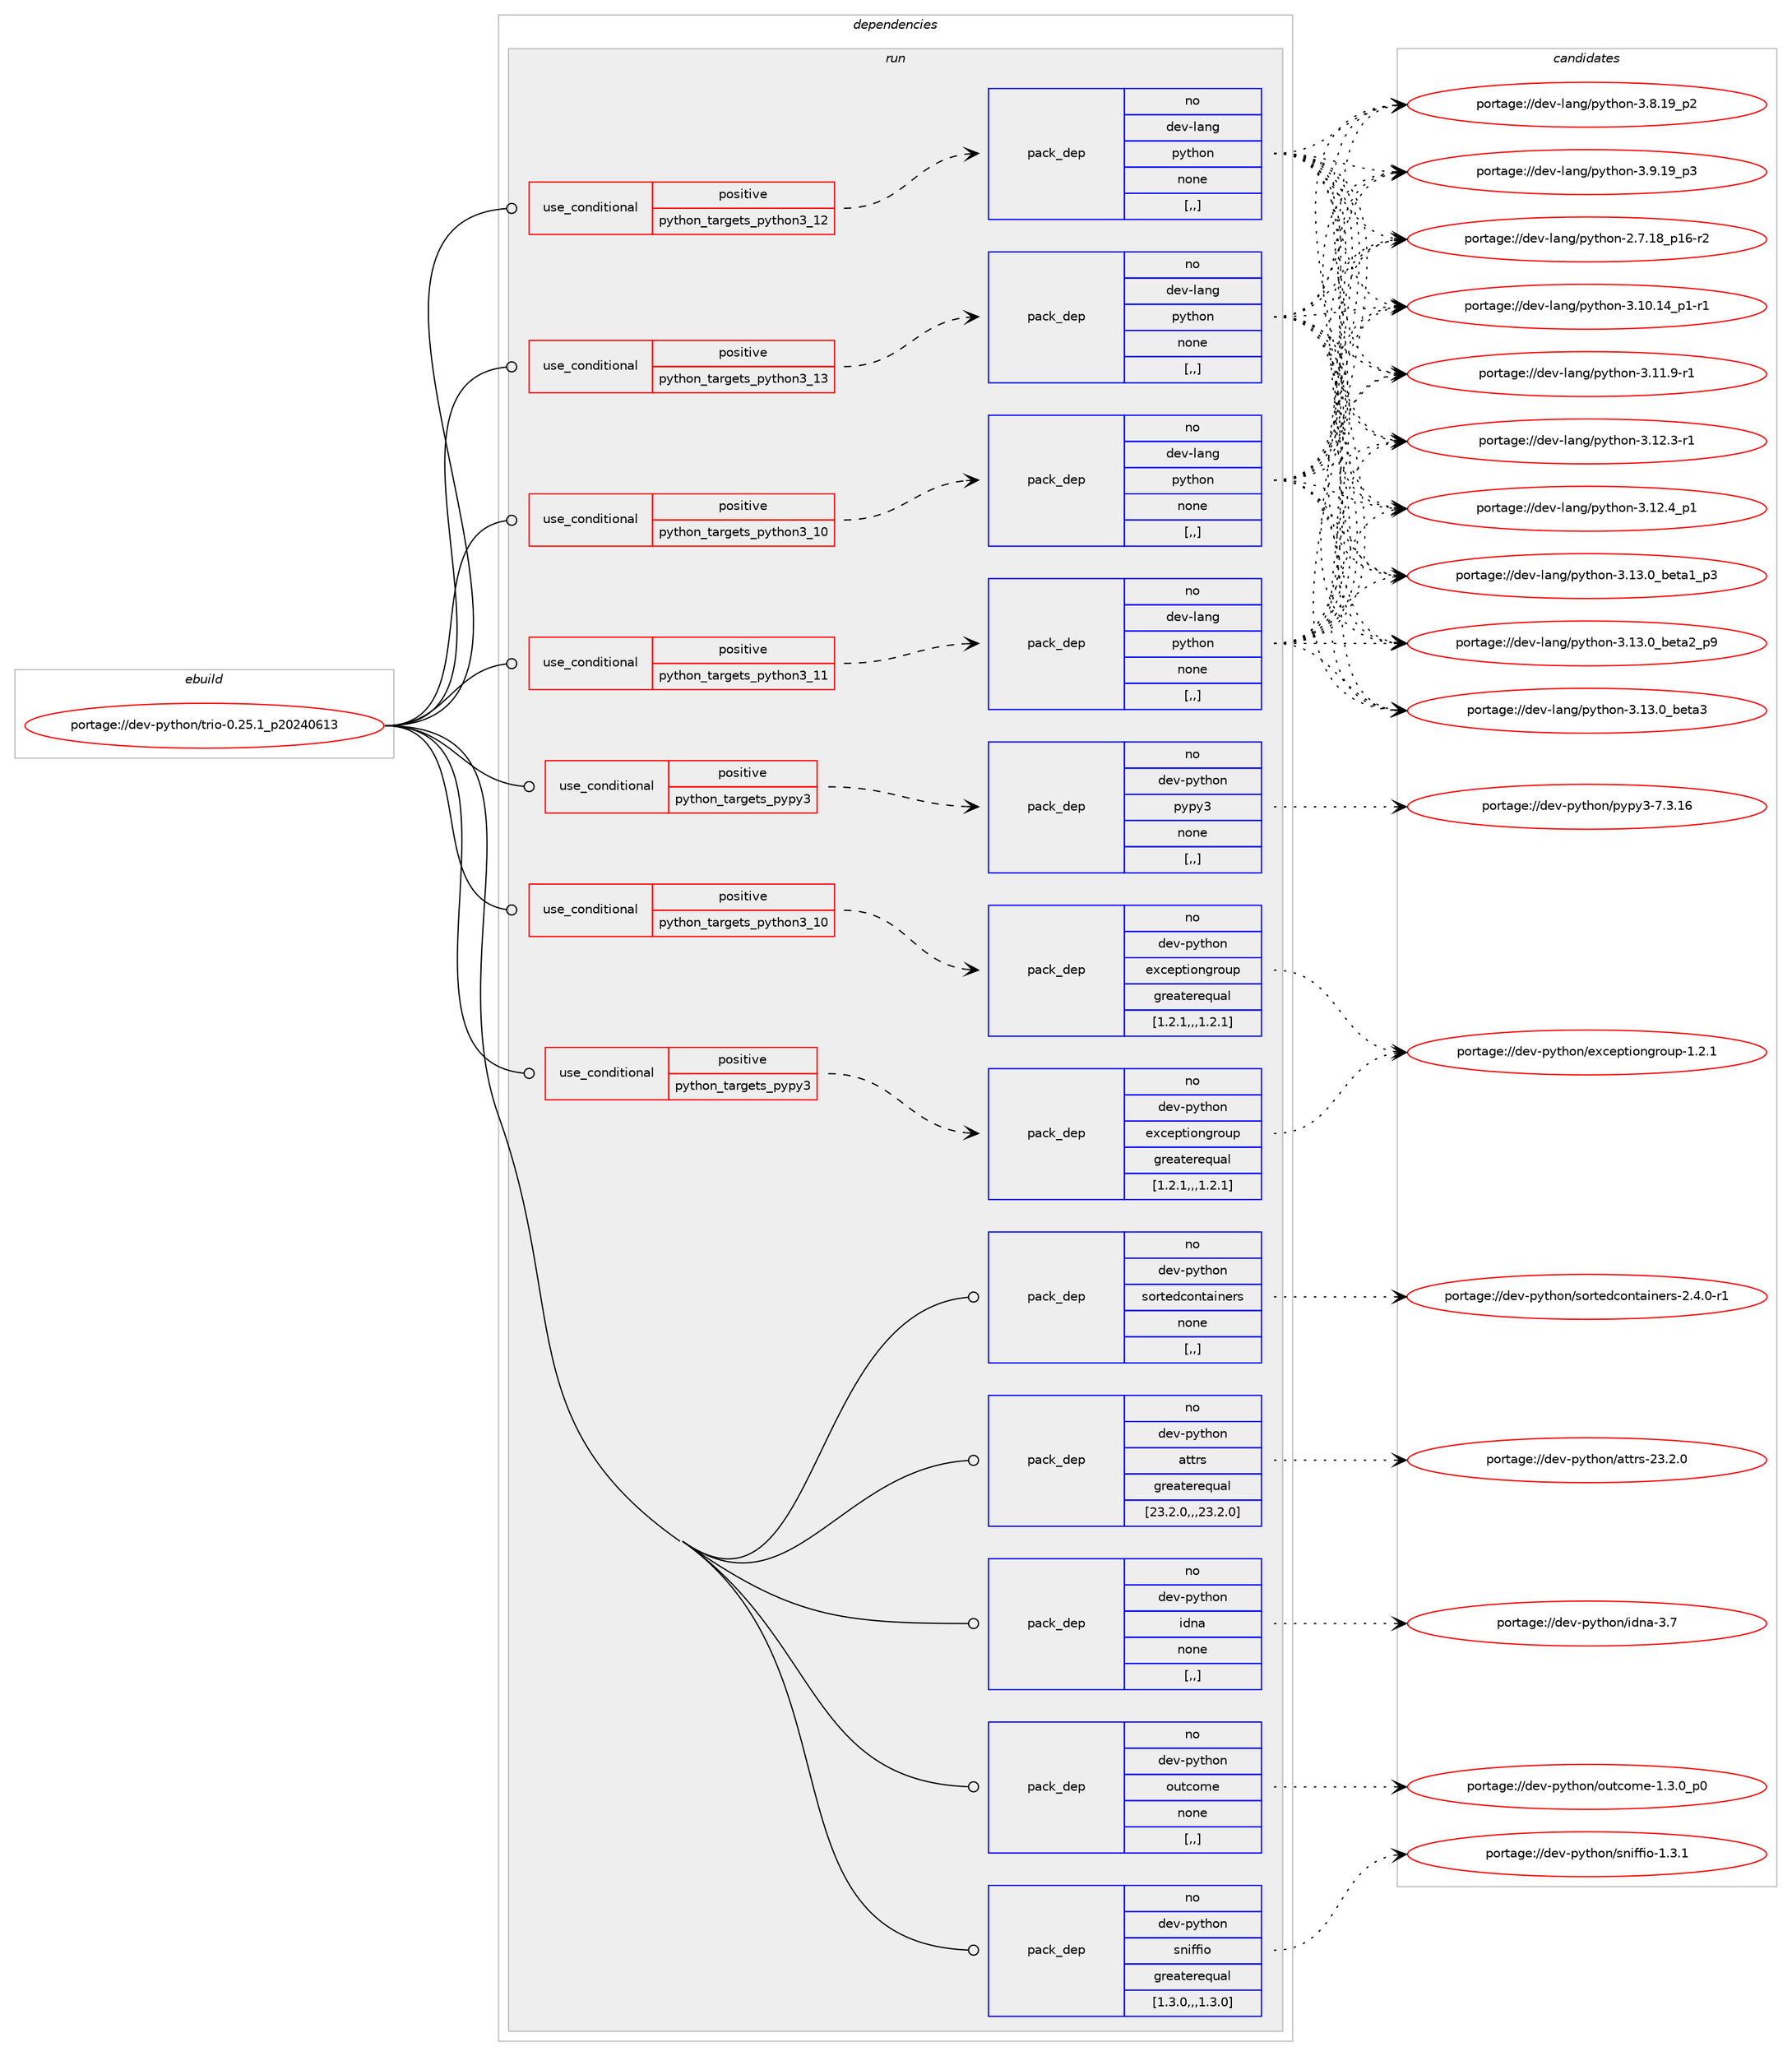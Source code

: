 digraph prolog {

# *************
# Graph options
# *************

newrank=true;
concentrate=true;
compound=true;
graph [rankdir=LR,fontname=Helvetica,fontsize=10,ranksep=1.5];#, ranksep=2.5, nodesep=0.2];
edge  [arrowhead=vee];
node  [fontname=Helvetica,fontsize=10];

# **********
# The ebuild
# **********

subgraph cluster_leftcol {
color=gray;
rank=same;
label=<<i>ebuild</i>>;
id [label="portage://dev-python/trio-0.25.1_p20240613", color=red, width=4, href="../dev-python/trio-0.25.1_p20240613.svg"];
}

# ****************
# The dependencies
# ****************

subgraph cluster_midcol {
color=gray;
label=<<i>dependencies</i>>;
subgraph cluster_compile {
fillcolor="#eeeeee";
style=filled;
label=<<i>compile</i>>;
}
subgraph cluster_compileandrun {
fillcolor="#eeeeee";
style=filled;
label=<<i>compile and run</i>>;
}
subgraph cluster_run {
fillcolor="#eeeeee";
style=filled;
label=<<i>run</i>>;
subgraph cond39335 {
dependency161939 [label=<<TABLE BORDER="0" CELLBORDER="1" CELLSPACING="0" CELLPADDING="4"><TR><TD ROWSPAN="3" CELLPADDING="10">use_conditional</TD></TR><TR><TD>positive</TD></TR><TR><TD>python_targets_pypy3</TD></TR></TABLE>>, shape=none, color=red];
subgraph pack121364 {
dependency161940 [label=<<TABLE BORDER="0" CELLBORDER="1" CELLSPACING="0" CELLPADDING="4" WIDTH="220"><TR><TD ROWSPAN="6" CELLPADDING="30">pack_dep</TD></TR><TR><TD WIDTH="110">no</TD></TR><TR><TD>dev-python</TD></TR><TR><TD>exceptiongroup</TD></TR><TR><TD>greaterequal</TD></TR><TR><TD>[1.2.1,,,1.2.1]</TD></TR></TABLE>>, shape=none, color=blue];
}
dependency161939:e -> dependency161940:w [weight=20,style="dashed",arrowhead="vee"];
}
id:e -> dependency161939:w [weight=20,style="solid",arrowhead="odot"];
subgraph cond39336 {
dependency161941 [label=<<TABLE BORDER="0" CELLBORDER="1" CELLSPACING="0" CELLPADDING="4"><TR><TD ROWSPAN="3" CELLPADDING="10">use_conditional</TD></TR><TR><TD>positive</TD></TR><TR><TD>python_targets_pypy3</TD></TR></TABLE>>, shape=none, color=red];
subgraph pack121365 {
dependency161942 [label=<<TABLE BORDER="0" CELLBORDER="1" CELLSPACING="0" CELLPADDING="4" WIDTH="220"><TR><TD ROWSPAN="6" CELLPADDING="30">pack_dep</TD></TR><TR><TD WIDTH="110">no</TD></TR><TR><TD>dev-python</TD></TR><TR><TD>pypy3</TD></TR><TR><TD>none</TD></TR><TR><TD>[,,]</TD></TR></TABLE>>, shape=none, color=blue];
}
dependency161941:e -> dependency161942:w [weight=20,style="dashed",arrowhead="vee"];
}
id:e -> dependency161941:w [weight=20,style="solid",arrowhead="odot"];
subgraph cond39337 {
dependency161943 [label=<<TABLE BORDER="0" CELLBORDER="1" CELLSPACING="0" CELLPADDING="4"><TR><TD ROWSPAN="3" CELLPADDING="10">use_conditional</TD></TR><TR><TD>positive</TD></TR><TR><TD>python_targets_python3_10</TD></TR></TABLE>>, shape=none, color=red];
subgraph pack121366 {
dependency161944 [label=<<TABLE BORDER="0" CELLBORDER="1" CELLSPACING="0" CELLPADDING="4" WIDTH="220"><TR><TD ROWSPAN="6" CELLPADDING="30">pack_dep</TD></TR><TR><TD WIDTH="110">no</TD></TR><TR><TD>dev-lang</TD></TR><TR><TD>python</TD></TR><TR><TD>none</TD></TR><TR><TD>[,,]</TD></TR></TABLE>>, shape=none, color=blue];
}
dependency161943:e -> dependency161944:w [weight=20,style="dashed",arrowhead="vee"];
}
id:e -> dependency161943:w [weight=20,style="solid",arrowhead="odot"];
subgraph cond39338 {
dependency161945 [label=<<TABLE BORDER="0" CELLBORDER="1" CELLSPACING="0" CELLPADDING="4"><TR><TD ROWSPAN="3" CELLPADDING="10">use_conditional</TD></TR><TR><TD>positive</TD></TR><TR><TD>python_targets_python3_10</TD></TR></TABLE>>, shape=none, color=red];
subgraph pack121367 {
dependency161946 [label=<<TABLE BORDER="0" CELLBORDER="1" CELLSPACING="0" CELLPADDING="4" WIDTH="220"><TR><TD ROWSPAN="6" CELLPADDING="30">pack_dep</TD></TR><TR><TD WIDTH="110">no</TD></TR><TR><TD>dev-python</TD></TR><TR><TD>exceptiongroup</TD></TR><TR><TD>greaterequal</TD></TR><TR><TD>[1.2.1,,,1.2.1]</TD></TR></TABLE>>, shape=none, color=blue];
}
dependency161945:e -> dependency161946:w [weight=20,style="dashed",arrowhead="vee"];
}
id:e -> dependency161945:w [weight=20,style="solid",arrowhead="odot"];
subgraph cond39339 {
dependency161947 [label=<<TABLE BORDER="0" CELLBORDER="1" CELLSPACING="0" CELLPADDING="4"><TR><TD ROWSPAN="3" CELLPADDING="10">use_conditional</TD></TR><TR><TD>positive</TD></TR><TR><TD>python_targets_python3_11</TD></TR></TABLE>>, shape=none, color=red];
subgraph pack121368 {
dependency161948 [label=<<TABLE BORDER="0" CELLBORDER="1" CELLSPACING="0" CELLPADDING="4" WIDTH="220"><TR><TD ROWSPAN="6" CELLPADDING="30">pack_dep</TD></TR><TR><TD WIDTH="110">no</TD></TR><TR><TD>dev-lang</TD></TR><TR><TD>python</TD></TR><TR><TD>none</TD></TR><TR><TD>[,,]</TD></TR></TABLE>>, shape=none, color=blue];
}
dependency161947:e -> dependency161948:w [weight=20,style="dashed",arrowhead="vee"];
}
id:e -> dependency161947:w [weight=20,style="solid",arrowhead="odot"];
subgraph cond39340 {
dependency161949 [label=<<TABLE BORDER="0" CELLBORDER="1" CELLSPACING="0" CELLPADDING="4"><TR><TD ROWSPAN="3" CELLPADDING="10">use_conditional</TD></TR><TR><TD>positive</TD></TR><TR><TD>python_targets_python3_12</TD></TR></TABLE>>, shape=none, color=red];
subgraph pack121369 {
dependency161950 [label=<<TABLE BORDER="0" CELLBORDER="1" CELLSPACING="0" CELLPADDING="4" WIDTH="220"><TR><TD ROWSPAN="6" CELLPADDING="30">pack_dep</TD></TR><TR><TD WIDTH="110">no</TD></TR><TR><TD>dev-lang</TD></TR><TR><TD>python</TD></TR><TR><TD>none</TD></TR><TR><TD>[,,]</TD></TR></TABLE>>, shape=none, color=blue];
}
dependency161949:e -> dependency161950:w [weight=20,style="dashed",arrowhead="vee"];
}
id:e -> dependency161949:w [weight=20,style="solid",arrowhead="odot"];
subgraph cond39341 {
dependency161951 [label=<<TABLE BORDER="0" CELLBORDER="1" CELLSPACING="0" CELLPADDING="4"><TR><TD ROWSPAN="3" CELLPADDING="10">use_conditional</TD></TR><TR><TD>positive</TD></TR><TR><TD>python_targets_python3_13</TD></TR></TABLE>>, shape=none, color=red];
subgraph pack121370 {
dependency161952 [label=<<TABLE BORDER="0" CELLBORDER="1" CELLSPACING="0" CELLPADDING="4" WIDTH="220"><TR><TD ROWSPAN="6" CELLPADDING="30">pack_dep</TD></TR><TR><TD WIDTH="110">no</TD></TR><TR><TD>dev-lang</TD></TR><TR><TD>python</TD></TR><TR><TD>none</TD></TR><TR><TD>[,,]</TD></TR></TABLE>>, shape=none, color=blue];
}
dependency161951:e -> dependency161952:w [weight=20,style="dashed",arrowhead="vee"];
}
id:e -> dependency161951:w [weight=20,style="solid",arrowhead="odot"];
subgraph pack121371 {
dependency161953 [label=<<TABLE BORDER="0" CELLBORDER="1" CELLSPACING="0" CELLPADDING="4" WIDTH="220"><TR><TD ROWSPAN="6" CELLPADDING="30">pack_dep</TD></TR><TR><TD WIDTH="110">no</TD></TR><TR><TD>dev-python</TD></TR><TR><TD>attrs</TD></TR><TR><TD>greaterequal</TD></TR><TR><TD>[23.2.0,,,23.2.0]</TD></TR></TABLE>>, shape=none, color=blue];
}
id:e -> dependency161953:w [weight=20,style="solid",arrowhead="odot"];
subgraph pack121372 {
dependency161954 [label=<<TABLE BORDER="0" CELLBORDER="1" CELLSPACING="0" CELLPADDING="4" WIDTH="220"><TR><TD ROWSPAN="6" CELLPADDING="30">pack_dep</TD></TR><TR><TD WIDTH="110">no</TD></TR><TR><TD>dev-python</TD></TR><TR><TD>idna</TD></TR><TR><TD>none</TD></TR><TR><TD>[,,]</TD></TR></TABLE>>, shape=none, color=blue];
}
id:e -> dependency161954:w [weight=20,style="solid",arrowhead="odot"];
subgraph pack121373 {
dependency161955 [label=<<TABLE BORDER="0" CELLBORDER="1" CELLSPACING="0" CELLPADDING="4" WIDTH="220"><TR><TD ROWSPAN="6" CELLPADDING="30">pack_dep</TD></TR><TR><TD WIDTH="110">no</TD></TR><TR><TD>dev-python</TD></TR><TR><TD>outcome</TD></TR><TR><TD>none</TD></TR><TR><TD>[,,]</TD></TR></TABLE>>, shape=none, color=blue];
}
id:e -> dependency161955:w [weight=20,style="solid",arrowhead="odot"];
subgraph pack121374 {
dependency161956 [label=<<TABLE BORDER="0" CELLBORDER="1" CELLSPACING="0" CELLPADDING="4" WIDTH="220"><TR><TD ROWSPAN="6" CELLPADDING="30">pack_dep</TD></TR><TR><TD WIDTH="110">no</TD></TR><TR><TD>dev-python</TD></TR><TR><TD>sniffio</TD></TR><TR><TD>greaterequal</TD></TR><TR><TD>[1.3.0,,,1.3.0]</TD></TR></TABLE>>, shape=none, color=blue];
}
id:e -> dependency161956:w [weight=20,style="solid",arrowhead="odot"];
subgraph pack121375 {
dependency161957 [label=<<TABLE BORDER="0" CELLBORDER="1" CELLSPACING="0" CELLPADDING="4" WIDTH="220"><TR><TD ROWSPAN="6" CELLPADDING="30">pack_dep</TD></TR><TR><TD WIDTH="110">no</TD></TR><TR><TD>dev-python</TD></TR><TR><TD>sortedcontainers</TD></TR><TR><TD>none</TD></TR><TR><TD>[,,]</TD></TR></TABLE>>, shape=none, color=blue];
}
id:e -> dependency161957:w [weight=20,style="solid",arrowhead="odot"];
}
}

# **************
# The candidates
# **************

subgraph cluster_choices {
rank=same;
color=gray;
label=<<i>candidates</i>>;

subgraph choice121364 {
color=black;
nodesep=1;
choice100101118451121211161041111104710112099101112116105111110103114111117112454946504649 [label="portage://dev-python/exceptiongroup-1.2.1", color=red, width=4,href="../dev-python/exceptiongroup-1.2.1.svg"];
dependency161940:e -> choice100101118451121211161041111104710112099101112116105111110103114111117112454946504649:w [style=dotted,weight="100"];
}
subgraph choice121365 {
color=black;
nodesep=1;
choice10010111845112121116104111110471121211121215145554651464954 [label="portage://dev-python/pypy3-7.3.16", color=red, width=4,href="../dev-python/pypy3-7.3.16.svg"];
dependency161942:e -> choice10010111845112121116104111110471121211121215145554651464954:w [style=dotted,weight="100"];
}
subgraph choice121366 {
color=black;
nodesep=1;
choice100101118451089711010347112121116104111110455046554649569511249544511450 [label="portage://dev-lang/python-2.7.18_p16-r2", color=red, width=4,href="../dev-lang/python-2.7.18_p16-r2.svg"];
choice100101118451089711010347112121116104111110455146494846495295112494511449 [label="portage://dev-lang/python-3.10.14_p1-r1", color=red, width=4,href="../dev-lang/python-3.10.14_p1-r1.svg"];
choice100101118451089711010347112121116104111110455146494946574511449 [label="portage://dev-lang/python-3.11.9-r1", color=red, width=4,href="../dev-lang/python-3.11.9-r1.svg"];
choice100101118451089711010347112121116104111110455146495046514511449 [label="portage://dev-lang/python-3.12.3-r1", color=red, width=4,href="../dev-lang/python-3.12.3-r1.svg"];
choice100101118451089711010347112121116104111110455146495046529511249 [label="portage://dev-lang/python-3.12.4_p1", color=red, width=4,href="../dev-lang/python-3.12.4_p1.svg"];
choice10010111845108971101034711212111610411111045514649514648959810111697499511251 [label="portage://dev-lang/python-3.13.0_beta1_p3", color=red, width=4,href="../dev-lang/python-3.13.0_beta1_p3.svg"];
choice10010111845108971101034711212111610411111045514649514648959810111697509511257 [label="portage://dev-lang/python-3.13.0_beta2_p9", color=red, width=4,href="../dev-lang/python-3.13.0_beta2_p9.svg"];
choice1001011184510897110103471121211161041111104551464951464895981011169751 [label="portage://dev-lang/python-3.13.0_beta3", color=red, width=4,href="../dev-lang/python-3.13.0_beta3.svg"];
choice100101118451089711010347112121116104111110455146564649579511250 [label="portage://dev-lang/python-3.8.19_p2", color=red, width=4,href="../dev-lang/python-3.8.19_p2.svg"];
choice100101118451089711010347112121116104111110455146574649579511251 [label="portage://dev-lang/python-3.9.19_p3", color=red, width=4,href="../dev-lang/python-3.9.19_p3.svg"];
dependency161944:e -> choice100101118451089711010347112121116104111110455046554649569511249544511450:w [style=dotted,weight="100"];
dependency161944:e -> choice100101118451089711010347112121116104111110455146494846495295112494511449:w [style=dotted,weight="100"];
dependency161944:e -> choice100101118451089711010347112121116104111110455146494946574511449:w [style=dotted,weight="100"];
dependency161944:e -> choice100101118451089711010347112121116104111110455146495046514511449:w [style=dotted,weight="100"];
dependency161944:e -> choice100101118451089711010347112121116104111110455146495046529511249:w [style=dotted,weight="100"];
dependency161944:e -> choice10010111845108971101034711212111610411111045514649514648959810111697499511251:w [style=dotted,weight="100"];
dependency161944:e -> choice10010111845108971101034711212111610411111045514649514648959810111697509511257:w [style=dotted,weight="100"];
dependency161944:e -> choice1001011184510897110103471121211161041111104551464951464895981011169751:w [style=dotted,weight="100"];
dependency161944:e -> choice100101118451089711010347112121116104111110455146564649579511250:w [style=dotted,weight="100"];
dependency161944:e -> choice100101118451089711010347112121116104111110455146574649579511251:w [style=dotted,weight="100"];
}
subgraph choice121367 {
color=black;
nodesep=1;
choice100101118451121211161041111104710112099101112116105111110103114111117112454946504649 [label="portage://dev-python/exceptiongroup-1.2.1", color=red, width=4,href="../dev-python/exceptiongroup-1.2.1.svg"];
dependency161946:e -> choice100101118451121211161041111104710112099101112116105111110103114111117112454946504649:w [style=dotted,weight="100"];
}
subgraph choice121368 {
color=black;
nodesep=1;
choice100101118451089711010347112121116104111110455046554649569511249544511450 [label="portage://dev-lang/python-2.7.18_p16-r2", color=red, width=4,href="../dev-lang/python-2.7.18_p16-r2.svg"];
choice100101118451089711010347112121116104111110455146494846495295112494511449 [label="portage://dev-lang/python-3.10.14_p1-r1", color=red, width=4,href="../dev-lang/python-3.10.14_p1-r1.svg"];
choice100101118451089711010347112121116104111110455146494946574511449 [label="portage://dev-lang/python-3.11.9-r1", color=red, width=4,href="../dev-lang/python-3.11.9-r1.svg"];
choice100101118451089711010347112121116104111110455146495046514511449 [label="portage://dev-lang/python-3.12.3-r1", color=red, width=4,href="../dev-lang/python-3.12.3-r1.svg"];
choice100101118451089711010347112121116104111110455146495046529511249 [label="portage://dev-lang/python-3.12.4_p1", color=red, width=4,href="../dev-lang/python-3.12.4_p1.svg"];
choice10010111845108971101034711212111610411111045514649514648959810111697499511251 [label="portage://dev-lang/python-3.13.0_beta1_p3", color=red, width=4,href="../dev-lang/python-3.13.0_beta1_p3.svg"];
choice10010111845108971101034711212111610411111045514649514648959810111697509511257 [label="portage://dev-lang/python-3.13.0_beta2_p9", color=red, width=4,href="../dev-lang/python-3.13.0_beta2_p9.svg"];
choice1001011184510897110103471121211161041111104551464951464895981011169751 [label="portage://dev-lang/python-3.13.0_beta3", color=red, width=4,href="../dev-lang/python-3.13.0_beta3.svg"];
choice100101118451089711010347112121116104111110455146564649579511250 [label="portage://dev-lang/python-3.8.19_p2", color=red, width=4,href="../dev-lang/python-3.8.19_p2.svg"];
choice100101118451089711010347112121116104111110455146574649579511251 [label="portage://dev-lang/python-3.9.19_p3", color=red, width=4,href="../dev-lang/python-3.9.19_p3.svg"];
dependency161948:e -> choice100101118451089711010347112121116104111110455046554649569511249544511450:w [style=dotted,weight="100"];
dependency161948:e -> choice100101118451089711010347112121116104111110455146494846495295112494511449:w [style=dotted,weight="100"];
dependency161948:e -> choice100101118451089711010347112121116104111110455146494946574511449:w [style=dotted,weight="100"];
dependency161948:e -> choice100101118451089711010347112121116104111110455146495046514511449:w [style=dotted,weight="100"];
dependency161948:e -> choice100101118451089711010347112121116104111110455146495046529511249:w [style=dotted,weight="100"];
dependency161948:e -> choice10010111845108971101034711212111610411111045514649514648959810111697499511251:w [style=dotted,weight="100"];
dependency161948:e -> choice10010111845108971101034711212111610411111045514649514648959810111697509511257:w [style=dotted,weight="100"];
dependency161948:e -> choice1001011184510897110103471121211161041111104551464951464895981011169751:w [style=dotted,weight="100"];
dependency161948:e -> choice100101118451089711010347112121116104111110455146564649579511250:w [style=dotted,weight="100"];
dependency161948:e -> choice100101118451089711010347112121116104111110455146574649579511251:w [style=dotted,weight="100"];
}
subgraph choice121369 {
color=black;
nodesep=1;
choice100101118451089711010347112121116104111110455046554649569511249544511450 [label="portage://dev-lang/python-2.7.18_p16-r2", color=red, width=4,href="../dev-lang/python-2.7.18_p16-r2.svg"];
choice100101118451089711010347112121116104111110455146494846495295112494511449 [label="portage://dev-lang/python-3.10.14_p1-r1", color=red, width=4,href="../dev-lang/python-3.10.14_p1-r1.svg"];
choice100101118451089711010347112121116104111110455146494946574511449 [label="portage://dev-lang/python-3.11.9-r1", color=red, width=4,href="../dev-lang/python-3.11.9-r1.svg"];
choice100101118451089711010347112121116104111110455146495046514511449 [label="portage://dev-lang/python-3.12.3-r1", color=red, width=4,href="../dev-lang/python-3.12.3-r1.svg"];
choice100101118451089711010347112121116104111110455146495046529511249 [label="portage://dev-lang/python-3.12.4_p1", color=red, width=4,href="../dev-lang/python-3.12.4_p1.svg"];
choice10010111845108971101034711212111610411111045514649514648959810111697499511251 [label="portage://dev-lang/python-3.13.0_beta1_p3", color=red, width=4,href="../dev-lang/python-3.13.0_beta1_p3.svg"];
choice10010111845108971101034711212111610411111045514649514648959810111697509511257 [label="portage://dev-lang/python-3.13.0_beta2_p9", color=red, width=4,href="../dev-lang/python-3.13.0_beta2_p9.svg"];
choice1001011184510897110103471121211161041111104551464951464895981011169751 [label="portage://dev-lang/python-3.13.0_beta3", color=red, width=4,href="../dev-lang/python-3.13.0_beta3.svg"];
choice100101118451089711010347112121116104111110455146564649579511250 [label="portage://dev-lang/python-3.8.19_p2", color=red, width=4,href="../dev-lang/python-3.8.19_p2.svg"];
choice100101118451089711010347112121116104111110455146574649579511251 [label="portage://dev-lang/python-3.9.19_p3", color=red, width=4,href="../dev-lang/python-3.9.19_p3.svg"];
dependency161950:e -> choice100101118451089711010347112121116104111110455046554649569511249544511450:w [style=dotted,weight="100"];
dependency161950:e -> choice100101118451089711010347112121116104111110455146494846495295112494511449:w [style=dotted,weight="100"];
dependency161950:e -> choice100101118451089711010347112121116104111110455146494946574511449:w [style=dotted,weight="100"];
dependency161950:e -> choice100101118451089711010347112121116104111110455146495046514511449:w [style=dotted,weight="100"];
dependency161950:e -> choice100101118451089711010347112121116104111110455146495046529511249:w [style=dotted,weight="100"];
dependency161950:e -> choice10010111845108971101034711212111610411111045514649514648959810111697499511251:w [style=dotted,weight="100"];
dependency161950:e -> choice10010111845108971101034711212111610411111045514649514648959810111697509511257:w [style=dotted,weight="100"];
dependency161950:e -> choice1001011184510897110103471121211161041111104551464951464895981011169751:w [style=dotted,weight="100"];
dependency161950:e -> choice100101118451089711010347112121116104111110455146564649579511250:w [style=dotted,weight="100"];
dependency161950:e -> choice100101118451089711010347112121116104111110455146574649579511251:w [style=dotted,weight="100"];
}
subgraph choice121370 {
color=black;
nodesep=1;
choice100101118451089711010347112121116104111110455046554649569511249544511450 [label="portage://dev-lang/python-2.7.18_p16-r2", color=red, width=4,href="../dev-lang/python-2.7.18_p16-r2.svg"];
choice100101118451089711010347112121116104111110455146494846495295112494511449 [label="portage://dev-lang/python-3.10.14_p1-r1", color=red, width=4,href="../dev-lang/python-3.10.14_p1-r1.svg"];
choice100101118451089711010347112121116104111110455146494946574511449 [label="portage://dev-lang/python-3.11.9-r1", color=red, width=4,href="../dev-lang/python-3.11.9-r1.svg"];
choice100101118451089711010347112121116104111110455146495046514511449 [label="portage://dev-lang/python-3.12.3-r1", color=red, width=4,href="../dev-lang/python-3.12.3-r1.svg"];
choice100101118451089711010347112121116104111110455146495046529511249 [label="portage://dev-lang/python-3.12.4_p1", color=red, width=4,href="../dev-lang/python-3.12.4_p1.svg"];
choice10010111845108971101034711212111610411111045514649514648959810111697499511251 [label="portage://dev-lang/python-3.13.0_beta1_p3", color=red, width=4,href="../dev-lang/python-3.13.0_beta1_p3.svg"];
choice10010111845108971101034711212111610411111045514649514648959810111697509511257 [label="portage://dev-lang/python-3.13.0_beta2_p9", color=red, width=4,href="../dev-lang/python-3.13.0_beta2_p9.svg"];
choice1001011184510897110103471121211161041111104551464951464895981011169751 [label="portage://dev-lang/python-3.13.0_beta3", color=red, width=4,href="../dev-lang/python-3.13.0_beta3.svg"];
choice100101118451089711010347112121116104111110455146564649579511250 [label="portage://dev-lang/python-3.8.19_p2", color=red, width=4,href="../dev-lang/python-3.8.19_p2.svg"];
choice100101118451089711010347112121116104111110455146574649579511251 [label="portage://dev-lang/python-3.9.19_p3", color=red, width=4,href="../dev-lang/python-3.9.19_p3.svg"];
dependency161952:e -> choice100101118451089711010347112121116104111110455046554649569511249544511450:w [style=dotted,weight="100"];
dependency161952:e -> choice100101118451089711010347112121116104111110455146494846495295112494511449:w [style=dotted,weight="100"];
dependency161952:e -> choice100101118451089711010347112121116104111110455146494946574511449:w [style=dotted,weight="100"];
dependency161952:e -> choice100101118451089711010347112121116104111110455146495046514511449:w [style=dotted,weight="100"];
dependency161952:e -> choice100101118451089711010347112121116104111110455146495046529511249:w [style=dotted,weight="100"];
dependency161952:e -> choice10010111845108971101034711212111610411111045514649514648959810111697499511251:w [style=dotted,weight="100"];
dependency161952:e -> choice10010111845108971101034711212111610411111045514649514648959810111697509511257:w [style=dotted,weight="100"];
dependency161952:e -> choice1001011184510897110103471121211161041111104551464951464895981011169751:w [style=dotted,weight="100"];
dependency161952:e -> choice100101118451089711010347112121116104111110455146564649579511250:w [style=dotted,weight="100"];
dependency161952:e -> choice100101118451089711010347112121116104111110455146574649579511251:w [style=dotted,weight="100"];
}
subgraph choice121371 {
color=black;
nodesep=1;
choice10010111845112121116104111110479711611611411545505146504648 [label="portage://dev-python/attrs-23.2.0", color=red, width=4,href="../dev-python/attrs-23.2.0.svg"];
dependency161953:e -> choice10010111845112121116104111110479711611611411545505146504648:w [style=dotted,weight="100"];
}
subgraph choice121372 {
color=black;
nodesep=1;
choice10010111845112121116104111110471051001109745514655 [label="portage://dev-python/idna-3.7", color=red, width=4,href="../dev-python/idna-3.7.svg"];
dependency161954:e -> choice10010111845112121116104111110471051001109745514655:w [style=dotted,weight="100"];
}
subgraph choice121373 {
color=black;
nodesep=1;
choice1001011184511212111610411111047111117116991111091014549465146489511248 [label="portage://dev-python/outcome-1.3.0_p0", color=red, width=4,href="../dev-python/outcome-1.3.0_p0.svg"];
dependency161955:e -> choice1001011184511212111610411111047111117116991111091014549465146489511248:w [style=dotted,weight="100"];
}
subgraph choice121374 {
color=black;
nodesep=1;
choice1001011184511212111610411111047115110105102102105111454946514649 [label="portage://dev-python/sniffio-1.3.1", color=red, width=4,href="../dev-python/sniffio-1.3.1.svg"];
dependency161956:e -> choice1001011184511212111610411111047115110105102102105111454946514649:w [style=dotted,weight="100"];
}
subgraph choice121375 {
color=black;
nodesep=1;
choice100101118451121211161041111104711511111411610110099111110116971051101011141154550465246484511449 [label="portage://dev-python/sortedcontainers-2.4.0-r1", color=red, width=4,href="../dev-python/sortedcontainers-2.4.0-r1.svg"];
dependency161957:e -> choice100101118451121211161041111104711511111411610110099111110116971051101011141154550465246484511449:w [style=dotted,weight="100"];
}
}

}
